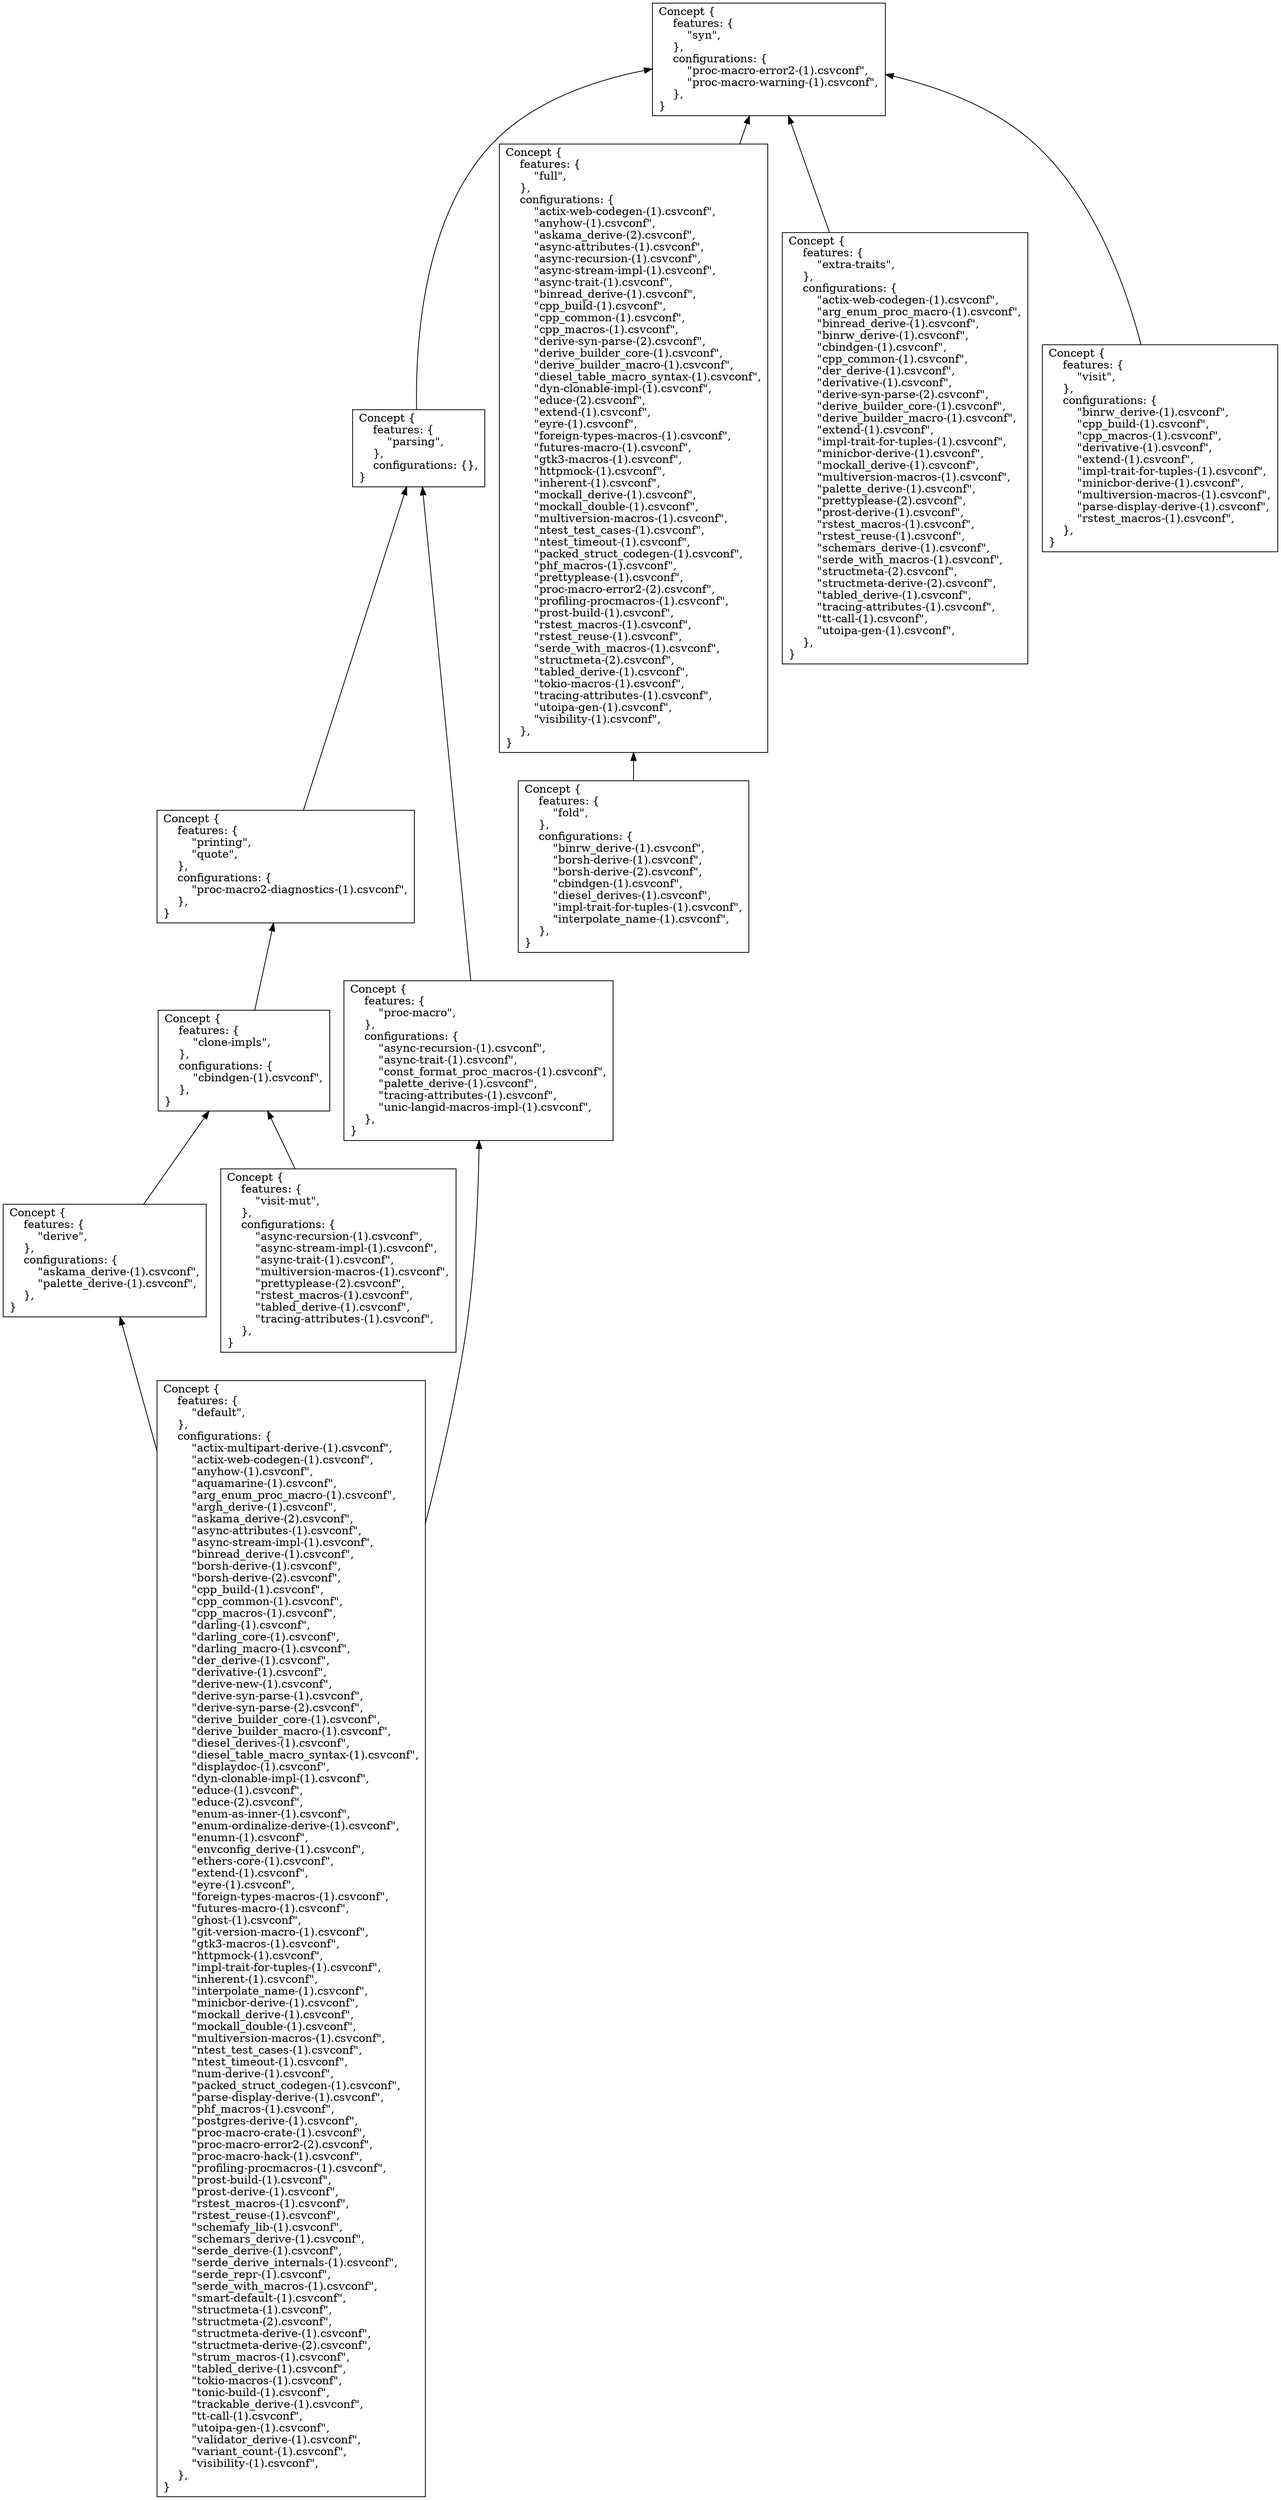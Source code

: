 digraph {
    rankdir="BT"
    0 [ label = "Concept {\l    features: {\l        \"syn\",\l    },\l    configurations: {\l        \"proc-macro-error2-(1).csvconf\",\l        \"proc-macro-warning-(1).csvconf\",\l    },\l}\l" shape=box]
    1 [ label = "Concept {\l    features: {\l        \"parsing\",\l    },\l    configurations: {},\l}\l" shape=box]
    2 [ label = "Concept {\l    features: {\l        \"printing\",\l        \"quote\",\l    },\l    configurations: {\l        \"proc-macro2-diagnostics-(1).csvconf\",\l    },\l}\l" shape=box]
    3 [ label = "Concept {\l    features: {\l        \"clone-impls\",\l    },\l    configurations: {\l        \"cbindgen-(1).csvconf\",\l    },\l}\l" shape=box]
    4 [ label = "Concept {\l    features: {\l        \"derive\",\l    },\l    configurations: {\l        \"askama_derive-(1).csvconf\",\l        \"palette_derive-(1).csvconf\",\l    },\l}\l" shape=box]
    5 [ label = "Concept {\l    features: {\l        \"proc-macro\",\l    },\l    configurations: {\l        \"async-recursion-(1).csvconf\",\l        \"async-trait-(1).csvconf\",\l        \"const_format_proc_macros-(1).csvconf\",\l        \"palette_derive-(1).csvconf\",\l        \"tracing-attributes-(1).csvconf\",\l        \"unic-langid-macros-impl-(1).csvconf\",\l    },\l}\l" shape=box]
    6 [ label = "Concept {\l    features: {\l        \"default\",\l    },\l    configurations: {\l        \"actix-multipart-derive-(1).csvconf\",\l        \"actix-web-codegen-(1).csvconf\",\l        \"anyhow-(1).csvconf\",\l        \"aquamarine-(1).csvconf\",\l        \"arg_enum_proc_macro-(1).csvconf\",\l        \"argh_derive-(1).csvconf\",\l        \"askama_derive-(2).csvconf\",\l        \"async-attributes-(1).csvconf\",\l        \"async-stream-impl-(1).csvconf\",\l        \"binread_derive-(1).csvconf\",\l        \"borsh-derive-(1).csvconf\",\l        \"borsh-derive-(2).csvconf\",\l        \"cpp_build-(1).csvconf\",\l        \"cpp_common-(1).csvconf\",\l        \"cpp_macros-(1).csvconf\",\l        \"darling-(1).csvconf\",\l        \"darling_core-(1).csvconf\",\l        \"darling_macro-(1).csvconf\",\l        \"der_derive-(1).csvconf\",\l        \"derivative-(1).csvconf\",\l        \"derive-new-(1).csvconf\",\l        \"derive-syn-parse-(1).csvconf\",\l        \"derive-syn-parse-(2).csvconf\",\l        \"derive_builder_core-(1).csvconf\",\l        \"derive_builder_macro-(1).csvconf\",\l        \"diesel_derives-(1).csvconf\",\l        \"diesel_table_macro_syntax-(1).csvconf\",\l        \"displaydoc-(1).csvconf\",\l        \"dyn-clonable-impl-(1).csvconf\",\l        \"educe-(1).csvconf\",\l        \"educe-(2).csvconf\",\l        \"enum-as-inner-(1).csvconf\",\l        \"enum-ordinalize-derive-(1).csvconf\",\l        \"enumn-(1).csvconf\",\l        \"envconfig_derive-(1).csvconf\",\l        \"ethers-core-(1).csvconf\",\l        \"extend-(1).csvconf\",\l        \"eyre-(1).csvconf\",\l        \"foreign-types-macros-(1).csvconf\",\l        \"futures-macro-(1).csvconf\",\l        \"ghost-(1).csvconf\",\l        \"git-version-macro-(1).csvconf\",\l        \"gtk3-macros-(1).csvconf\",\l        \"httpmock-(1).csvconf\",\l        \"impl-trait-for-tuples-(1).csvconf\",\l        \"inherent-(1).csvconf\",\l        \"interpolate_name-(1).csvconf\",\l        \"minicbor-derive-(1).csvconf\",\l        \"mockall_derive-(1).csvconf\",\l        \"mockall_double-(1).csvconf\",\l        \"multiversion-macros-(1).csvconf\",\l        \"ntest_test_cases-(1).csvconf\",\l        \"ntest_timeout-(1).csvconf\",\l        \"num-derive-(1).csvconf\",\l        \"packed_struct_codegen-(1).csvconf\",\l        \"parse-display-derive-(1).csvconf\",\l        \"phf_macros-(1).csvconf\",\l        \"postgres-derive-(1).csvconf\",\l        \"proc-macro-crate-(1).csvconf\",\l        \"proc-macro-error2-(2).csvconf\",\l        \"proc-macro-hack-(1).csvconf\",\l        \"profiling-procmacros-(1).csvconf\",\l        \"prost-build-(1).csvconf\",\l        \"prost-derive-(1).csvconf\",\l        \"rstest_macros-(1).csvconf\",\l        \"rstest_reuse-(1).csvconf\",\l        \"schemafy_lib-(1).csvconf\",\l        \"schemars_derive-(1).csvconf\",\l        \"serde_derive-(1).csvconf\",\l        \"serde_derive_internals-(1).csvconf\",\l        \"serde_repr-(1).csvconf\",\l        \"serde_with_macros-(1).csvconf\",\l        \"smart-default-(1).csvconf\",\l        \"structmeta-(1).csvconf\",\l        \"structmeta-(2).csvconf\",\l        \"structmeta-derive-(1).csvconf\",\l        \"structmeta-derive-(2).csvconf\",\l        \"strum_macros-(1).csvconf\",\l        \"tabled_derive-(1).csvconf\",\l        \"tokio-macros-(1).csvconf\",\l        \"tonic-build-(1).csvconf\",\l        \"trackable_derive-(1).csvconf\",\l        \"tt-call-(1).csvconf\",\l        \"utoipa-gen-(1).csvconf\",\l        \"validator_derive-(1).csvconf\",\l        \"variant_count-(1).csvconf\",\l        \"visibility-(1).csvconf\",\l    },\l}\l" shape=box]
    7 [ label = "Concept {\l    features: {\l        \"full\",\l    },\l    configurations: {\l        \"actix-web-codegen-(1).csvconf\",\l        \"anyhow-(1).csvconf\",\l        \"askama_derive-(2).csvconf\",\l        \"async-attributes-(1).csvconf\",\l        \"async-recursion-(1).csvconf\",\l        \"async-stream-impl-(1).csvconf\",\l        \"async-trait-(1).csvconf\",\l        \"binread_derive-(1).csvconf\",\l        \"cpp_build-(1).csvconf\",\l        \"cpp_common-(1).csvconf\",\l        \"cpp_macros-(1).csvconf\",\l        \"derive-syn-parse-(2).csvconf\",\l        \"derive_builder_core-(1).csvconf\",\l        \"derive_builder_macro-(1).csvconf\",\l        \"diesel_table_macro_syntax-(1).csvconf\",\l        \"dyn-clonable-impl-(1).csvconf\",\l        \"educe-(2).csvconf\",\l        \"extend-(1).csvconf\",\l        \"eyre-(1).csvconf\",\l        \"foreign-types-macros-(1).csvconf\",\l        \"futures-macro-(1).csvconf\",\l        \"gtk3-macros-(1).csvconf\",\l        \"httpmock-(1).csvconf\",\l        \"inherent-(1).csvconf\",\l        \"mockall_derive-(1).csvconf\",\l        \"mockall_double-(1).csvconf\",\l        \"multiversion-macros-(1).csvconf\",\l        \"ntest_test_cases-(1).csvconf\",\l        \"ntest_timeout-(1).csvconf\",\l        \"packed_struct_codegen-(1).csvconf\",\l        \"phf_macros-(1).csvconf\",\l        \"prettyplease-(1).csvconf\",\l        \"proc-macro-error2-(2).csvconf\",\l        \"profiling-procmacros-(1).csvconf\",\l        \"prost-build-(1).csvconf\",\l        \"rstest_macros-(1).csvconf\",\l        \"rstest_reuse-(1).csvconf\",\l        \"serde_with_macros-(1).csvconf\",\l        \"structmeta-(2).csvconf\",\l        \"tabled_derive-(1).csvconf\",\l        \"tokio-macros-(1).csvconf\",\l        \"tracing-attributes-(1).csvconf\",\l        \"utoipa-gen-(1).csvconf\",\l        \"visibility-(1).csvconf\",\l    },\l}\l" shape=box]
    8 [ label = "Concept {\l    features: {\l        \"extra-traits\",\l    },\l    configurations: {\l        \"actix-web-codegen-(1).csvconf\",\l        \"arg_enum_proc_macro-(1).csvconf\",\l        \"binread_derive-(1).csvconf\",\l        \"binrw_derive-(1).csvconf\",\l        \"cbindgen-(1).csvconf\",\l        \"cpp_common-(1).csvconf\",\l        \"der_derive-(1).csvconf\",\l        \"derivative-(1).csvconf\",\l        \"derive-syn-parse-(2).csvconf\",\l        \"derive_builder_core-(1).csvconf\",\l        \"derive_builder_macro-(1).csvconf\",\l        \"extend-(1).csvconf\",\l        \"impl-trait-for-tuples-(1).csvconf\",\l        \"minicbor-derive-(1).csvconf\",\l        \"mockall_derive-(1).csvconf\",\l        \"multiversion-macros-(1).csvconf\",\l        \"palette_derive-(1).csvconf\",\l        \"prettyplease-(2).csvconf\",\l        \"prost-derive-(1).csvconf\",\l        \"rstest_macros-(1).csvconf\",\l        \"rstest_reuse-(1).csvconf\",\l        \"schemars_derive-(1).csvconf\",\l        \"serde_with_macros-(1).csvconf\",\l        \"structmeta-(2).csvconf\",\l        \"structmeta-derive-(2).csvconf\",\l        \"tabled_derive-(1).csvconf\",\l        \"tracing-attributes-(1).csvconf\",\l        \"tt-call-(1).csvconf\",\l        \"utoipa-gen-(1).csvconf\",\l    },\l}\l" shape=box]
    9 [ label = "Concept {\l    features: {\l        \"visit-mut\",\l    },\l    configurations: {\l        \"async-recursion-(1).csvconf\",\l        \"async-stream-impl-(1).csvconf\",\l        \"async-trait-(1).csvconf\",\l        \"multiversion-macros-(1).csvconf\",\l        \"prettyplease-(2).csvconf\",\l        \"rstest_macros-(1).csvconf\",\l        \"tabled_derive-(1).csvconf\",\l        \"tracing-attributes-(1).csvconf\",\l    },\l}\l" shape=box]
    10 [ label = "Concept {\l    features: {\l        \"fold\",\l    },\l    configurations: {\l        \"binrw_derive-(1).csvconf\",\l        \"borsh-derive-(1).csvconf\",\l        \"borsh-derive-(2).csvconf\",\l        \"cbindgen-(1).csvconf\",\l        \"diesel_derives-(1).csvconf\",\l        \"impl-trait-for-tuples-(1).csvconf\",\l        \"interpolate_name-(1).csvconf\",\l    },\l}\l" shape=box]
    11 [ label = "Concept {\l    features: {\l        \"visit\",\l    },\l    configurations: {\l        \"binrw_derive-(1).csvconf\",\l        \"cpp_build-(1).csvconf\",\l        \"cpp_macros-(1).csvconf\",\l        \"derivative-(1).csvconf\",\l        \"extend-(1).csvconf\",\l        \"impl-trait-for-tuples-(1).csvconf\",\l        \"minicbor-derive-(1).csvconf\",\l        \"multiversion-macros-(1).csvconf\",\l        \"parse-display-derive-(1).csvconf\",\l        \"rstest_macros-(1).csvconf\",\l    },\l}\l" shape=box]
    10 -> 7 [ ]
    1 -> 0 [ ]
    7 -> 0 [ ]
    2 -> 1 [ ]
    9 -> 3 [ ]
    5 -> 1 [ ]
    3 -> 2 [ ]
    6 -> 5 [ ]
    6 -> 4 [ ]
    8 -> 0 [ ]
    4 -> 3 [ ]
    11 -> 0 [ ]
}
